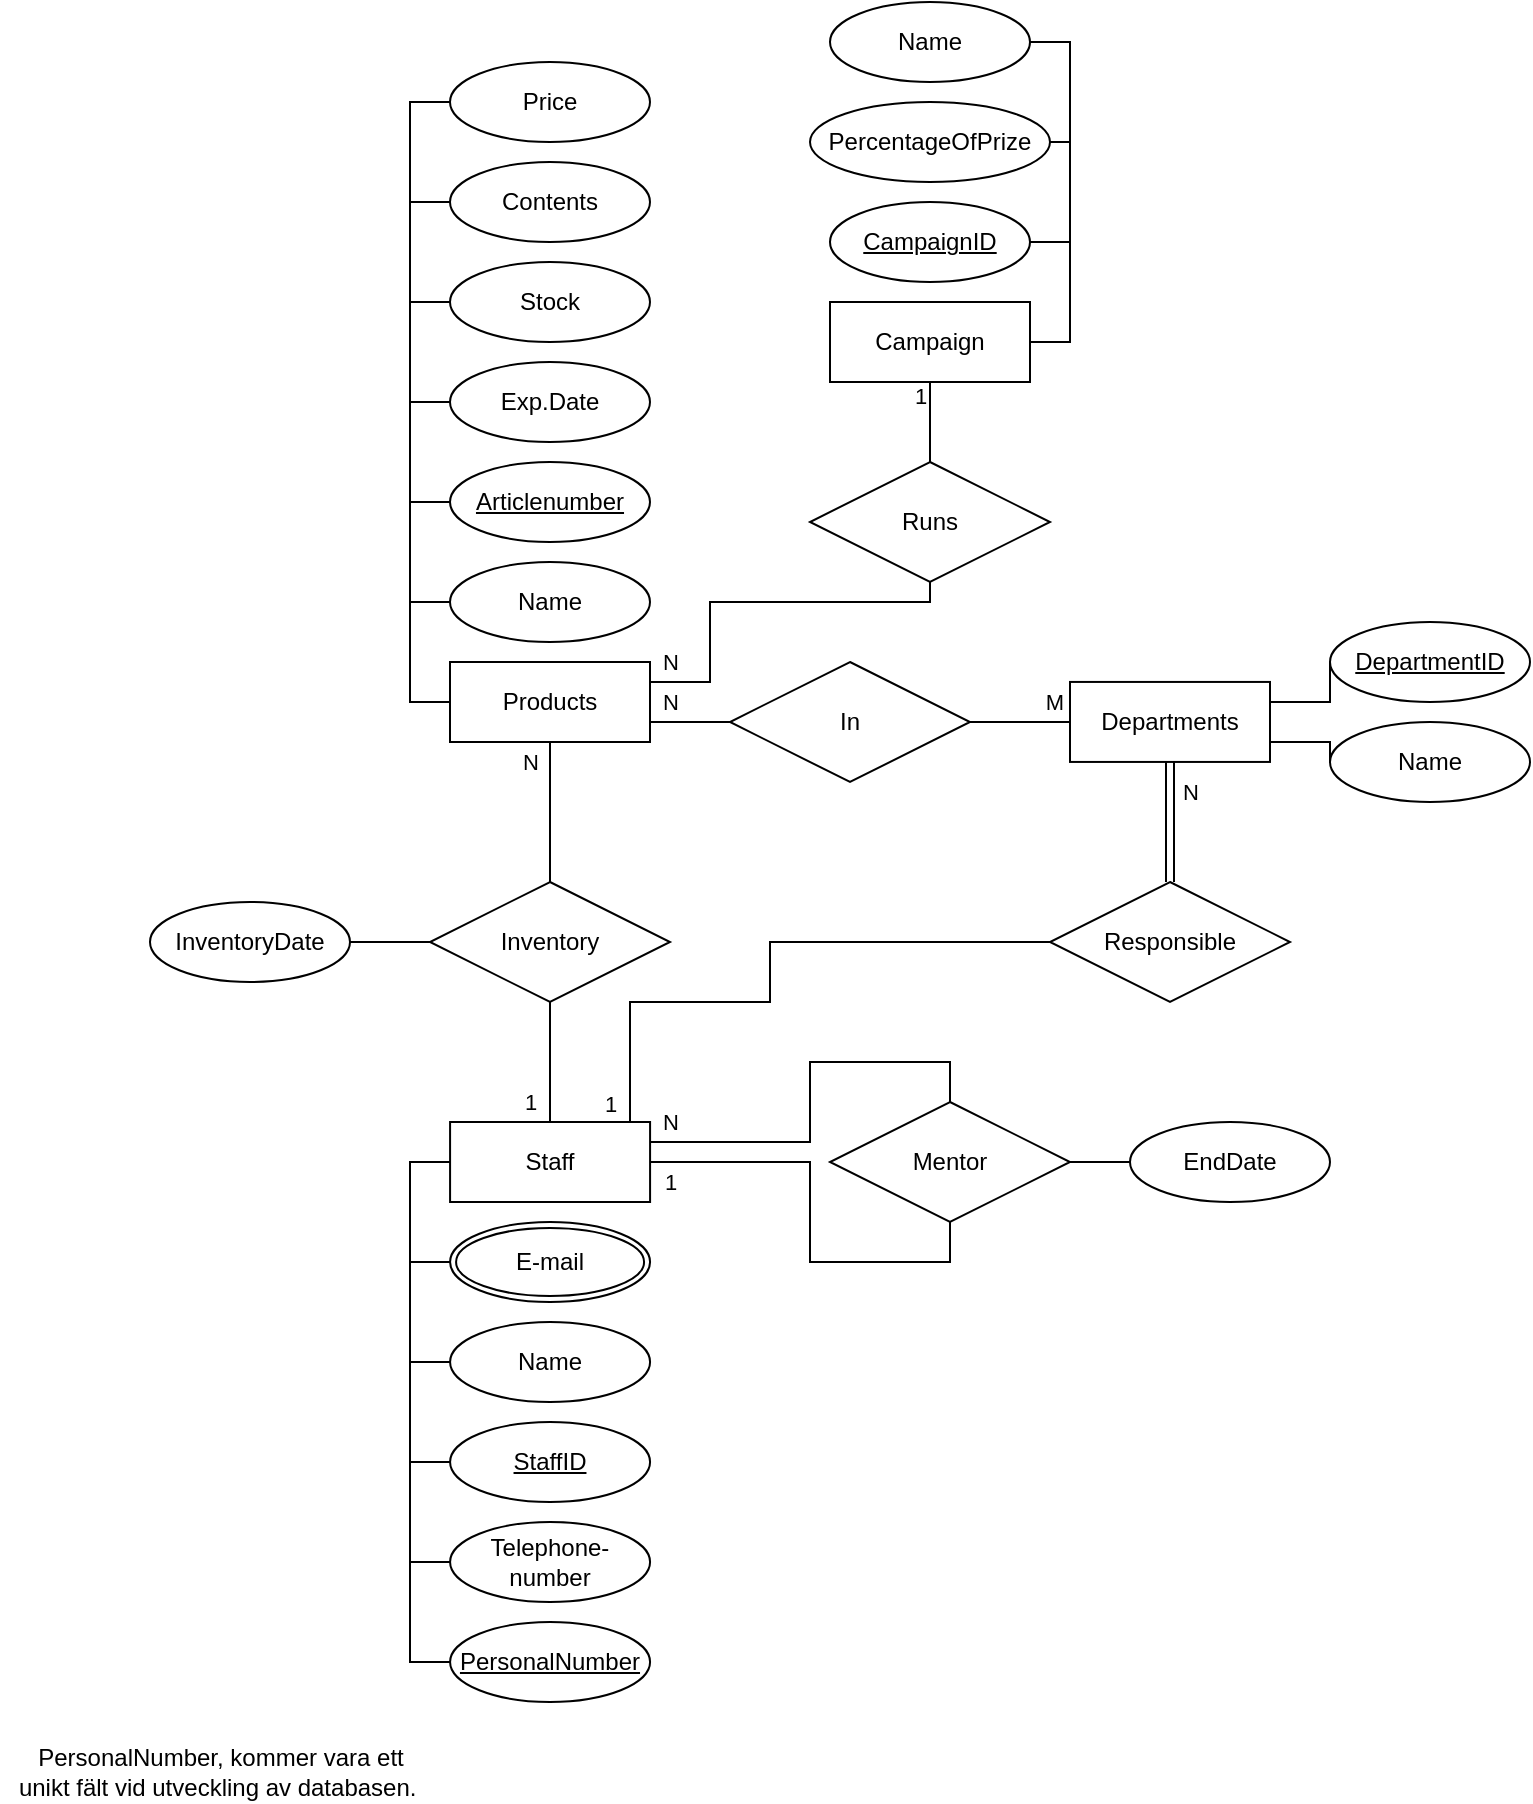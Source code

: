 <mxfile version="15.9.6" type="github">
  <diagram id="bgCsupE-RrFJObJ2OHrQ" name="Page-1">
    <mxGraphModel dx="1890" dy="1726" grid="1" gridSize="10" guides="1" tooltips="1" connect="1" arrows="1" fold="1" page="1" pageScale="1" pageWidth="850" pageHeight="1100" math="0" shadow="0">
      <root>
        <mxCell id="0" />
        <mxCell id="1" parent="0" />
        <mxCell id="_oEQiWgGqk_jcxd5cbi1-2" value="Name" style="ellipse;whiteSpace=wrap;html=1;align=center;" parent="1" vertex="1">
          <mxGeometry x="-509.96" y="-330" width="100" height="40" as="geometry" />
        </mxCell>
        <mxCell id="_oEQiWgGqk_jcxd5cbi1-15" style="edgeStyle=orthogonalEdgeStyle;rounded=0;orthogonalLoop=1;jettySize=auto;html=1;exitX=1;exitY=0.5;exitDx=0;exitDy=0;entryX=0.5;entryY=1;entryDx=0;entryDy=0;endArrow=none;endFill=0;" parent="1" source="_oEQiWgGqk_jcxd5cbi1-3" target="_oEQiWgGqk_jcxd5cbi1-9" edge="1">
          <mxGeometry relative="1" as="geometry">
            <mxPoint x="-240" y="-410" as="sourcePoint" />
            <Array as="points">
              <mxPoint x="-330" y="-410" />
              <mxPoint x="-330" y="-360" />
              <mxPoint x="-260" y="-360" />
            </Array>
          </mxGeometry>
        </mxCell>
        <mxCell id="8ETVgoLnfylcAnB1L1Gz-28" value="1" style="edgeLabel;html=1;align=center;verticalAlign=middle;resizable=0;points=[];" parent="_oEQiWgGqk_jcxd5cbi1-15" vertex="1" connectable="0">
          <mxGeometry x="-0.825" y="1" relative="1" as="geometry">
            <mxPoint x="-9" y="11" as="offset" />
          </mxGeometry>
        </mxCell>
        <mxCell id="_oEQiWgGqk_jcxd5cbi1-24" style="edgeStyle=orthogonalEdgeStyle;rounded=0;orthogonalLoop=1;jettySize=auto;html=1;entryX=0;entryY=0.5;entryDx=0;entryDy=0;endArrow=none;endFill=0;" parent="1" target="_oEQiWgGqk_jcxd5cbi1-5" edge="1">
          <mxGeometry relative="1" as="geometry">
            <mxPoint x="-509.96" y="-410" as="sourcePoint" />
            <Array as="points">
              <mxPoint x="-530" y="-410" />
              <mxPoint x="-530" y="-260" />
            </Array>
          </mxGeometry>
        </mxCell>
        <mxCell id="_oEQiWgGqk_jcxd5cbi1-26" style="edgeStyle=orthogonalEdgeStyle;rounded=0;orthogonalLoop=1;jettySize=auto;html=1;exitX=0;exitY=0.5;exitDx=0;exitDy=0;entryX=0;entryY=0.5;entryDx=0;entryDy=0;endArrow=none;endFill=0;" parent="1" source="_oEQiWgGqk_jcxd5cbi1-3" target="_oEQiWgGqk_jcxd5cbi1-2" edge="1">
          <mxGeometry relative="1" as="geometry">
            <Array as="points">
              <mxPoint x="-530" y="-410" />
              <mxPoint x="-530" y="-310" />
            </Array>
          </mxGeometry>
        </mxCell>
        <mxCell id="_oEQiWgGqk_jcxd5cbi1-33" style="edgeStyle=orthogonalEdgeStyle;rounded=0;orthogonalLoop=1;jettySize=auto;html=1;exitX=0;exitY=0.5;exitDx=0;exitDy=0;entryX=0;entryY=0.5;entryDx=0;entryDy=0;endArrow=none;endFill=0;" parent="1" source="_oEQiWgGqk_jcxd5cbi1-3" target="_oEQiWgGqk_jcxd5cbi1-8" edge="1">
          <mxGeometry relative="1" as="geometry" />
        </mxCell>
        <mxCell id="_oEQiWgGqk_jcxd5cbi1-34" style="edgeStyle=orthogonalEdgeStyle;rounded=0;orthogonalLoop=1;jettySize=auto;html=1;exitX=0;exitY=0.5;exitDx=0;exitDy=0;entryX=0;entryY=0.5;entryDx=0;entryDy=0;endArrow=none;endFill=0;" parent="1" source="_oEQiWgGqk_jcxd5cbi1-3" target="_oEQiWgGqk_jcxd5cbi1-18" edge="1">
          <mxGeometry relative="1" as="geometry">
            <Array as="points">
              <mxPoint x="-530" y="-410" />
              <mxPoint x="-530" y="-210" />
            </Array>
          </mxGeometry>
        </mxCell>
        <mxCell id="_oEQiWgGqk_jcxd5cbi1-3" value="Staff" style="whiteSpace=wrap;html=1;align=center;" parent="1" vertex="1">
          <mxGeometry x="-509.96" y="-430" width="100" height="40" as="geometry" />
        </mxCell>
        <mxCell id="_oEQiWgGqk_jcxd5cbi1-5" value="StaffID" style="ellipse;whiteSpace=wrap;html=1;align=center;fontStyle=4;" parent="1" vertex="1">
          <mxGeometry x="-509.96" y="-280" width="100" height="40" as="geometry" />
        </mxCell>
        <mxCell id="_oEQiWgGqk_jcxd5cbi1-8" value="E-mail" style="ellipse;shape=doubleEllipse;margin=3;whiteSpace=wrap;html=1;align=center;" parent="1" vertex="1">
          <mxGeometry x="-509.96" y="-380" width="100" height="40" as="geometry" />
        </mxCell>
        <mxCell id="_oEQiWgGqk_jcxd5cbi1-16" style="edgeStyle=orthogonalEdgeStyle;rounded=0;orthogonalLoop=1;jettySize=auto;html=1;exitX=0.5;exitY=0;exitDx=0;exitDy=0;endArrow=none;endFill=0;entryX=1;entryY=0.25;entryDx=0;entryDy=0;" parent="1" source="_oEQiWgGqk_jcxd5cbi1-9" target="_oEQiWgGqk_jcxd5cbi1-3" edge="1">
          <mxGeometry relative="1" as="geometry">
            <mxPoint x="-250" y="-430" as="targetPoint" />
            <Array as="points">
              <mxPoint x="-260" y="-460" />
              <mxPoint x="-330" y="-460" />
              <mxPoint x="-330" y="-420" />
            </Array>
          </mxGeometry>
        </mxCell>
        <mxCell id="8ETVgoLnfylcAnB1L1Gz-29" value="N" style="edgeLabel;html=1;align=center;verticalAlign=middle;resizable=0;points=[];" parent="_oEQiWgGqk_jcxd5cbi1-16" vertex="1" connectable="0">
          <mxGeometry x="0.583" y="-1" relative="1" as="geometry">
            <mxPoint x="-34" y="-9" as="offset" />
          </mxGeometry>
        </mxCell>
        <mxCell id="_oEQiWgGqk_jcxd5cbi1-9" value="Mentor" style="shape=rhombus;perimeter=rhombusPerimeter;whiteSpace=wrap;html=1;align=center;" parent="1" vertex="1">
          <mxGeometry x="-320" y="-440" width="120" height="60" as="geometry" />
        </mxCell>
        <mxCell id="_oEQiWgGqk_jcxd5cbi1-18" value="Telephone-number" style="ellipse;whiteSpace=wrap;html=1;align=center;" parent="1" vertex="1">
          <mxGeometry x="-509.96" y="-230" width="100" height="40" as="geometry" />
        </mxCell>
        <mxCell id="8ETVgoLnfylcAnB1L1Gz-4" style="edgeStyle=orthogonalEdgeStyle;rounded=0;orthogonalLoop=1;jettySize=auto;html=1;exitX=0;exitY=0.5;exitDx=0;exitDy=0;entryX=1;entryY=0.5;entryDx=0;entryDy=0;endArrow=none;endFill=0;sourcePerimeterSpacing=8;targetPerimeterSpacing=8;" parent="1" source="8ETVgoLnfylcAnB1L1Gz-2" target="_oEQiWgGqk_jcxd5cbi1-9" edge="1">
          <mxGeometry relative="1" as="geometry">
            <Array as="points">
              <mxPoint x="-140" y="-410" />
              <mxPoint x="-140" y="-410" />
            </Array>
          </mxGeometry>
        </mxCell>
        <mxCell id="8ETVgoLnfylcAnB1L1Gz-2" value="EndDate" style="ellipse;whiteSpace=wrap;html=1;align=center;hachureGap=4;" parent="1" vertex="1">
          <mxGeometry x="-170" y="-430" width="100" height="40" as="geometry" />
        </mxCell>
        <mxCell id="8ETVgoLnfylcAnB1L1Gz-18" style="edgeStyle=orthogonalEdgeStyle;rounded=0;orthogonalLoop=1;jettySize=auto;html=1;exitX=0.5;exitY=1;exitDx=0;exitDy=0;entryX=0.5;entryY=0;entryDx=0;entryDy=0;endArrow=none;endFill=0;sourcePerimeterSpacing=8;targetPerimeterSpacing=8;shape=link;" parent="1" source="8ETVgoLnfylcAnB1L1Gz-5" target="8ETVgoLnfylcAnB1L1Gz-17" edge="1">
          <mxGeometry relative="1" as="geometry" />
        </mxCell>
        <mxCell id="8ETVgoLnfylcAnB1L1Gz-25" value="N" style="edgeLabel;html=1;align=center;verticalAlign=middle;resizable=0;points=[];" parent="8ETVgoLnfylcAnB1L1Gz-18" vertex="1" connectable="0">
          <mxGeometry x="-0.225" relative="1" as="geometry">
            <mxPoint x="10" y="-9" as="offset" />
          </mxGeometry>
        </mxCell>
        <mxCell id="5kQ8F68xBoGLGSHtLpyz-3" style="edgeStyle=orthogonalEdgeStyle;rounded=0;orthogonalLoop=1;jettySize=auto;html=1;exitX=0;exitY=0.5;exitDx=0;exitDy=0;entryX=1;entryY=0.5;entryDx=0;entryDy=0;endArrow=none;endFill=0;" parent="1" source="8ETVgoLnfylcAnB1L1Gz-5" target="5kQ8F68xBoGLGSHtLpyz-1" edge="1">
          <mxGeometry relative="1" as="geometry" />
        </mxCell>
        <mxCell id="5kQ8F68xBoGLGSHtLpyz-4" value="M" style="edgeLabel;html=1;align=center;verticalAlign=middle;resizable=0;points=[];" parent="5kQ8F68xBoGLGSHtLpyz-3" connectable="0" vertex="1">
          <mxGeometry x="-0.743" relative="1" as="geometry">
            <mxPoint x="-2" y="-10" as="offset" />
          </mxGeometry>
        </mxCell>
        <mxCell id="8lgf2EJNuPtvHFVatZT9-4" style="edgeStyle=orthogonalEdgeStyle;rounded=0;orthogonalLoop=1;jettySize=auto;html=1;exitX=1;exitY=0.75;exitDx=0;exitDy=0;entryX=0;entryY=0.5;entryDx=0;entryDy=0;endArrow=none;endFill=0;" edge="1" parent="1" source="8ETVgoLnfylcAnB1L1Gz-5" target="8lgf2EJNuPtvHFVatZT9-2">
          <mxGeometry relative="1" as="geometry" />
        </mxCell>
        <mxCell id="8lgf2EJNuPtvHFVatZT9-5" style="edgeStyle=orthogonalEdgeStyle;rounded=0;orthogonalLoop=1;jettySize=auto;html=1;exitX=1;exitY=0.25;exitDx=0;exitDy=0;entryX=0;entryY=0.5;entryDx=0;entryDy=0;endArrow=none;endFill=0;" edge="1" parent="1" source="8ETVgoLnfylcAnB1L1Gz-5" target="8lgf2EJNuPtvHFVatZT9-1">
          <mxGeometry relative="1" as="geometry" />
        </mxCell>
        <mxCell id="8ETVgoLnfylcAnB1L1Gz-5" value="Departments" style="whiteSpace=wrap;html=1;align=center;hachureGap=4;" parent="1" vertex="1">
          <mxGeometry x="-200" y="-650.03" width="100" height="40" as="geometry" />
        </mxCell>
        <mxCell id="cTiyhm5G_KL6r7Zk5rUr-2" style="edgeStyle=orthogonalEdgeStyle;rounded=0;orthogonalLoop=1;jettySize=auto;html=1;exitX=0;exitY=0.5;exitDx=0;exitDy=0;endArrow=none;endFill=0;entryX=0;entryY=0.5;entryDx=0;entryDy=0;" parent="1" source="cTiyhm5G_KL6r7Zk5rUr-1" target="_oEQiWgGqk_jcxd5cbi1-3" edge="1">
          <mxGeometry relative="1" as="geometry">
            <mxPoint x="-419.96" y="-430" as="targetPoint" />
            <Array as="points">
              <mxPoint x="-530" y="-160" />
              <mxPoint x="-530" y="-410" />
            </Array>
          </mxGeometry>
        </mxCell>
        <mxCell id="cTiyhm5G_KL6r7Zk5rUr-1" value="&lt;u&gt;PersonalNumber&lt;/u&gt;" style="ellipse;whiteSpace=wrap;html=1;align=center;" parent="1" vertex="1">
          <mxGeometry x="-509.96" y="-180" width="100" height="40" as="geometry" />
        </mxCell>
        <mxCell id="8ETVgoLnfylcAnB1L1Gz-13" style="edgeStyle=orthogonalEdgeStyle;rounded=0;orthogonalLoop=1;jettySize=auto;html=1;exitX=0.5;exitY=1;exitDx=0;exitDy=0;endArrow=none;endFill=0;sourcePerimeterSpacing=8;targetPerimeterSpacing=8;entryX=0.5;entryY=0;entryDx=0;entryDy=0;" parent="1" source="8ETVgoLnfylcAnB1L1Gz-11" target="8ETVgoLnfylcAnB1L1Gz-12" edge="1">
          <mxGeometry relative="1" as="geometry">
            <mxPoint x="-430" y="-570" as="targetPoint" />
          </mxGeometry>
        </mxCell>
        <mxCell id="8ETVgoLnfylcAnB1L1Gz-27" value="N" style="edgeLabel;html=1;align=center;verticalAlign=middle;resizable=0;points=[];" parent="8ETVgoLnfylcAnB1L1Gz-13" vertex="1" connectable="0">
          <mxGeometry x="-0.74" relative="1" as="geometry">
            <mxPoint x="-10" y="1" as="offset" />
          </mxGeometry>
        </mxCell>
        <mxCell id="5kQ8F68xBoGLGSHtLpyz-2" value="N" style="edgeStyle=orthogonalEdgeStyle;rounded=0;orthogonalLoop=1;jettySize=auto;html=1;entryX=0;entryY=0.5;entryDx=0;entryDy=0;endArrow=none;endFill=0;exitX=1;exitY=0.5;exitDx=0;exitDy=0;" parent="1" source="8ETVgoLnfylcAnB1L1Gz-11" target="5kQ8F68xBoGLGSHtLpyz-1" edge="1">
          <mxGeometry x="-0.2" y="10" relative="1" as="geometry">
            <mxPoint as="offset" />
            <mxPoint x="-400" y="-640" as="sourcePoint" />
            <Array as="points">
              <mxPoint x="-410" y="-630" />
            </Array>
          </mxGeometry>
        </mxCell>
        <mxCell id="_oEQiWgGqk_jcxd5cbi1-49" style="edgeStyle=orthogonalEdgeStyle;rounded=0;orthogonalLoop=1;jettySize=auto;html=1;exitX=0;exitY=0.5;exitDx=0;exitDy=0;entryX=0;entryY=0.5;entryDx=0;entryDy=0;endArrow=none;endFill=0;" parent="1" source="8ETVgoLnfylcAnB1L1Gz-11" target="_oEQiWgGqk_jcxd5cbi1-36" edge="1">
          <mxGeometry relative="1" as="geometry" />
        </mxCell>
        <mxCell id="8ETVgoLnfylcAnB1L1Gz-11" value="Products" style="whiteSpace=wrap;html=1;align=center;hachureGap=4;" parent="1" vertex="1">
          <mxGeometry x="-510" y="-660" width="100" height="40" as="geometry" />
        </mxCell>
        <mxCell id="8ETVgoLnfylcAnB1L1Gz-14" style="edgeStyle=orthogonalEdgeStyle;rounded=0;orthogonalLoop=1;jettySize=auto;html=1;exitX=0.5;exitY=1;exitDx=0;exitDy=0;entryX=0.5;entryY=0;entryDx=0;entryDy=0;endArrow=none;endFill=0;sourcePerimeterSpacing=8;targetPerimeterSpacing=8;" parent="1" source="8ETVgoLnfylcAnB1L1Gz-12" target="_oEQiWgGqk_jcxd5cbi1-3" edge="1">
          <mxGeometry relative="1" as="geometry">
            <Array as="points">
              <mxPoint x="-460" y="-430" />
            </Array>
          </mxGeometry>
        </mxCell>
        <mxCell id="8ETVgoLnfylcAnB1L1Gz-26" value="1" style="edgeLabel;html=1;align=center;verticalAlign=middle;resizable=0;points=[];" parent="8ETVgoLnfylcAnB1L1Gz-14" vertex="1" connectable="0">
          <mxGeometry x="0.5" relative="1" as="geometry">
            <mxPoint x="-10" y="5" as="offset" />
          </mxGeometry>
        </mxCell>
        <mxCell id="8ETVgoLnfylcAnB1L1Gz-16" style="edgeStyle=orthogonalEdgeStyle;rounded=0;orthogonalLoop=1;jettySize=auto;html=1;exitX=0;exitY=0.5;exitDx=0;exitDy=0;entryX=1;entryY=0.5;entryDx=0;entryDy=0;endArrow=none;endFill=0;sourcePerimeterSpacing=8;targetPerimeterSpacing=8;" parent="1" source="8ETVgoLnfylcAnB1L1Gz-12" target="8ETVgoLnfylcAnB1L1Gz-15" edge="1">
          <mxGeometry relative="1" as="geometry">
            <Array as="points">
              <mxPoint x="-560" y="-520" />
            </Array>
          </mxGeometry>
        </mxCell>
        <mxCell id="8ETVgoLnfylcAnB1L1Gz-12" value="Inventory" style="shape=rhombus;perimeter=rhombusPerimeter;whiteSpace=wrap;html=1;align=center;hachureGap=4;" parent="1" vertex="1">
          <mxGeometry x="-520" y="-550" width="120" height="60" as="geometry" />
        </mxCell>
        <mxCell id="8ETVgoLnfylcAnB1L1Gz-15" value="InventoryDate" style="ellipse;whiteSpace=wrap;html=1;align=center;hachureGap=4;" parent="1" vertex="1">
          <mxGeometry x="-660" y="-540" width="100" height="40" as="geometry" />
        </mxCell>
        <mxCell id="8ETVgoLnfylcAnB1L1Gz-23" style="edgeStyle=orthogonalEdgeStyle;rounded=0;orthogonalLoop=1;jettySize=auto;html=1;exitX=0;exitY=0.5;exitDx=0;exitDy=0;endArrow=none;endFill=0;sourcePerimeterSpacing=8;targetPerimeterSpacing=8;" parent="1" source="8ETVgoLnfylcAnB1L1Gz-17" edge="1">
          <mxGeometry relative="1" as="geometry">
            <mxPoint x="-420" y="-430" as="targetPoint" />
            <Array as="points">
              <mxPoint x="-350" y="-520" />
              <mxPoint x="-350" y="-490" />
              <mxPoint x="-420" y="-490" />
            </Array>
          </mxGeometry>
        </mxCell>
        <mxCell id="8ETVgoLnfylcAnB1L1Gz-24" value="1" style="edgeLabel;html=1;align=center;verticalAlign=middle;resizable=0;points=[];" parent="8ETVgoLnfylcAnB1L1Gz-23" vertex="1" connectable="0">
          <mxGeometry x="0.815" y="2" relative="1" as="geometry">
            <mxPoint x="-12" y="18" as="offset" />
          </mxGeometry>
        </mxCell>
        <mxCell id="8ETVgoLnfylcAnB1L1Gz-17" value="Responsible" style="shape=rhombus;perimeter=rhombusPerimeter;whiteSpace=wrap;html=1;align=center;hachureGap=4;" parent="1" vertex="1">
          <mxGeometry x="-210" y="-550" width="120" height="60" as="geometry" />
        </mxCell>
        <mxCell id="_oEQiWgGqk_jcxd5cbi1-36" value="Name" style="ellipse;whiteSpace=wrap;html=1;align=center;" parent="1" vertex="1">
          <mxGeometry x="-510" y="-710" width="100" height="40" as="geometry" />
        </mxCell>
        <mxCell id="5kQ8F68xBoGLGSHtLpyz-1" value="In" style="shape=rhombus;perimeter=rhombusPerimeter;whiteSpace=wrap;html=1;align=center;" parent="1" vertex="1">
          <mxGeometry x="-370" y="-660" width="120" height="60" as="geometry" />
        </mxCell>
        <mxCell id="_oEQiWgGqk_jcxd5cbi1-52" style="edgeStyle=orthogonalEdgeStyle;rounded=0;orthogonalLoop=1;jettySize=auto;html=1;exitX=0;exitY=0.5;exitDx=0;exitDy=0;entryX=0;entryY=0.5;entryDx=0;entryDy=0;endArrow=none;endFill=0;" parent="1" source="_oEQiWgGqk_jcxd5cbi1-37" target="8ETVgoLnfylcAnB1L1Gz-11" edge="1">
          <mxGeometry relative="1" as="geometry" />
        </mxCell>
        <mxCell id="_oEQiWgGqk_jcxd5cbi1-37" value="Exp.Date" style="ellipse;whiteSpace=wrap;html=1;align=center;" parent="1" vertex="1">
          <mxGeometry x="-510" y="-810" width="100" height="40" as="geometry" />
        </mxCell>
        <mxCell id="_oEQiWgGqk_jcxd5cbi1-50" style="edgeStyle=orthogonalEdgeStyle;rounded=0;orthogonalLoop=1;jettySize=auto;html=1;exitX=0;exitY=0.5;exitDx=0;exitDy=0;endArrow=none;endFill=0;entryX=0;entryY=0.5;entryDx=0;entryDy=0;" parent="1" source="_oEQiWgGqk_jcxd5cbi1-38" target="8ETVgoLnfylcAnB1L1Gz-11" edge="1">
          <mxGeometry relative="1" as="geometry">
            <mxPoint x="-580" y="-640" as="targetPoint" />
          </mxGeometry>
        </mxCell>
        <mxCell id="_oEQiWgGqk_jcxd5cbi1-38" value="Articlenumber" style="ellipse;whiteSpace=wrap;html=1;align=center;fontStyle=4;" parent="1" vertex="1">
          <mxGeometry x="-510" y="-760" width="100" height="40" as="geometry" />
        </mxCell>
        <mxCell id="_oEQiWgGqk_jcxd5cbi1-54" style="edgeStyle=orthogonalEdgeStyle;rounded=0;orthogonalLoop=1;jettySize=auto;html=1;exitX=0;exitY=0.5;exitDx=0;exitDy=0;entryX=0;entryY=0.5;entryDx=0;entryDy=0;endArrow=none;endFill=0;" parent="1" source="_oEQiWgGqk_jcxd5cbi1-39" target="8ETVgoLnfylcAnB1L1Gz-11" edge="1">
          <mxGeometry relative="1" as="geometry" />
        </mxCell>
        <mxCell id="_oEQiWgGqk_jcxd5cbi1-39" value="Stock" style="ellipse;whiteSpace=wrap;html=1;align=center;" parent="1" vertex="1">
          <mxGeometry x="-510" y="-860" width="100" height="40" as="geometry" />
        </mxCell>
        <mxCell id="_oEQiWgGqk_jcxd5cbi1-57" style="edgeStyle=orthogonalEdgeStyle;rounded=0;orthogonalLoop=1;jettySize=auto;html=1;exitX=0;exitY=0.5;exitDx=0;exitDy=0;entryX=0;entryY=0.5;entryDx=0;entryDy=0;endArrow=none;endFill=0;" parent="1" source="_oEQiWgGqk_jcxd5cbi1-40" target="8ETVgoLnfylcAnB1L1Gz-11" edge="1">
          <mxGeometry relative="1" as="geometry" />
        </mxCell>
        <mxCell id="_oEQiWgGqk_jcxd5cbi1-40" value="Price" style="ellipse;whiteSpace=wrap;html=1;align=center;" parent="1" vertex="1">
          <mxGeometry x="-510" y="-960" width="100" height="40" as="geometry" />
        </mxCell>
        <mxCell id="_oEQiWgGqk_jcxd5cbi1-56" style="edgeStyle=orthogonalEdgeStyle;rounded=0;orthogonalLoop=1;jettySize=auto;html=1;exitX=0;exitY=0.5;exitDx=0;exitDy=0;entryX=0;entryY=0.5;entryDx=0;entryDy=0;endArrow=none;endFill=0;" parent="1" source="_oEQiWgGqk_jcxd5cbi1-47" target="8ETVgoLnfylcAnB1L1Gz-11" edge="1">
          <mxGeometry relative="1" as="geometry" />
        </mxCell>
        <mxCell id="_oEQiWgGqk_jcxd5cbi1-47" value="Contents" style="ellipse;whiteSpace=wrap;html=1;align=center;" parent="1" vertex="1">
          <mxGeometry x="-510" y="-910" width="100" height="40" as="geometry" />
        </mxCell>
        <mxCell id="8ETVgoLnfylcAnB1L1Gz-37" style="edgeStyle=orthogonalEdgeStyle;rounded=0;orthogonalLoop=1;jettySize=auto;html=1;exitX=1;exitY=0.5;exitDx=0;exitDy=0;entryX=1;entryY=0.5;entryDx=0;entryDy=0;endArrow=none;endFill=0;sourcePerimeterSpacing=8;targetPerimeterSpacing=8;" parent="1" source="8ETVgoLnfylcAnB1L1Gz-46" target="8ETVgoLnfylcAnB1L1Gz-35" edge="1">
          <mxGeometry relative="1" as="geometry">
            <mxPoint x="-300" y="-920" as="sourcePoint" />
            <Array as="points">
              <mxPoint x="-200" y="-870" />
              <mxPoint x="-200" y="-820" />
            </Array>
          </mxGeometry>
        </mxCell>
        <mxCell id="8ETVgoLnfylcAnB1L1Gz-39" value="N" style="edgeStyle=orthogonalEdgeStyle;rounded=0;orthogonalLoop=1;jettySize=auto;html=1;exitX=0.5;exitY=1;exitDx=0;exitDy=0;entryX=1;entryY=0.25;entryDx=0;entryDy=0;endArrow=none;endFill=0;targetPerimeterSpacing=8;startArrow=none;" parent="1" source="8ETVgoLnfylcAnB1L1Gz-42" target="8ETVgoLnfylcAnB1L1Gz-11" edge="1">
          <mxGeometry x="0.895" y="-10" relative="1" as="geometry">
            <mxPoint as="offset" />
            <Array as="points">
              <mxPoint x="-270" y="-690" />
              <mxPoint x="-380" y="-690" />
              <mxPoint x="-380" y="-650" />
            </Array>
          </mxGeometry>
        </mxCell>
        <mxCell id="8ETVgoLnfylcAnB1L1Gz-48" style="edgeStyle=orthogonalEdgeStyle;rounded=0;orthogonalLoop=1;jettySize=auto;html=1;exitX=1;exitY=0.5;exitDx=0;exitDy=0;entryX=1;entryY=0.5;entryDx=0;entryDy=0;endArrow=none;endFill=0;sourcePerimeterSpacing=8;targetPerimeterSpacing=8;" parent="1" source="8ETVgoLnfylcAnB1L1Gz-35" target="8ETVgoLnfylcAnB1L1Gz-47" edge="1">
          <mxGeometry relative="1" as="geometry">
            <Array as="points">
              <mxPoint x="-200" y="-820" />
              <mxPoint x="-200" y="-970" />
            </Array>
          </mxGeometry>
        </mxCell>
        <mxCell id="8ETVgoLnfylcAnB1L1Gz-35" value="Campaign" style="whiteSpace=wrap;html=1;align=center;hachureGap=4;" parent="1" vertex="1">
          <mxGeometry x="-320" y="-840" width="100" height="40" as="geometry" />
        </mxCell>
        <mxCell id="8ETVgoLnfylcAnB1L1Gz-38" style="edgeStyle=orthogonalEdgeStyle;rounded=0;orthogonalLoop=1;jettySize=auto;html=1;exitX=1;exitY=0.5;exitDx=0;exitDy=0;entryX=1;entryY=0.5;entryDx=0;entryDy=0;endArrow=none;endFill=0;sourcePerimeterSpacing=8;targetPerimeterSpacing=8;" parent="1" source="8ETVgoLnfylcAnB1L1Gz-36" target="8ETVgoLnfylcAnB1L1Gz-35" edge="1">
          <mxGeometry relative="1" as="geometry">
            <Array as="points">
              <mxPoint x="-200" y="-920" />
              <mxPoint x="-200" y="-820" />
            </Array>
          </mxGeometry>
        </mxCell>
        <mxCell id="8ETVgoLnfylcAnB1L1Gz-36" value="PercentageOfPrize" style="ellipse;whiteSpace=wrap;html=1;align=center;hachureGap=4;" parent="1" vertex="1">
          <mxGeometry x="-330" y="-940" width="120" height="40" as="geometry" />
        </mxCell>
        <mxCell id="8ETVgoLnfylcAnB1L1Gz-42" value="Runs" style="shape=rhombus;perimeter=rhombusPerimeter;whiteSpace=wrap;html=1;align=center;hachureGap=4;" parent="1" vertex="1">
          <mxGeometry x="-330" y="-760" width="120" height="60" as="geometry" />
        </mxCell>
        <mxCell id="8ETVgoLnfylcAnB1L1Gz-43" value="" style="edgeStyle=orthogonalEdgeStyle;rounded=0;orthogonalLoop=1;jettySize=auto;html=1;exitX=0.5;exitY=1;exitDx=0;exitDy=0;entryX=0.5;entryY=0;entryDx=0;entryDy=0;endArrow=none;endFill=0;sourcePerimeterSpacing=8;" parent="1" source="8ETVgoLnfylcAnB1L1Gz-35" target="8ETVgoLnfylcAnB1L1Gz-42" edge="1">
          <mxGeometry x="0.826" relative="1" as="geometry">
            <mxPoint x="-305" y="-800" as="sourcePoint" />
            <mxPoint x="-395" y="-660" as="targetPoint" />
            <mxPoint y="-1" as="offset" />
          </mxGeometry>
        </mxCell>
        <mxCell id="8ETVgoLnfylcAnB1L1Gz-44" value="1" style="edgeLabel;html=1;align=center;verticalAlign=middle;resizable=0;points=[];" parent="8ETVgoLnfylcAnB1L1Gz-43" vertex="1" connectable="0">
          <mxGeometry x="-0.84" y="-3" relative="1" as="geometry">
            <mxPoint x="-2" y="4" as="offset" />
          </mxGeometry>
        </mxCell>
        <mxCell id="8ETVgoLnfylcAnB1L1Gz-46" value="CampaignID" style="ellipse;whiteSpace=wrap;html=1;align=center;fontStyle=4;hachureGap=4;" parent="1" vertex="1">
          <mxGeometry x="-320" y="-890" width="100" height="40" as="geometry" />
        </mxCell>
        <mxCell id="8ETVgoLnfylcAnB1L1Gz-47" value="Name" style="ellipse;whiteSpace=wrap;html=1;align=center;hachureGap=4;" parent="1" vertex="1">
          <mxGeometry x="-320" y="-990" width="100" height="40" as="geometry" />
        </mxCell>
        <mxCell id="8ETVgoLnfylcAnB1L1Gz-49" value="PersonalNumber, kommer vara ett&lt;br&gt;unikt fält vid utveckling av databasen.&amp;nbsp;" style="text;html=1;align=center;verticalAlign=middle;resizable=0;points=[];autosize=1;strokeColor=none;fillColor=none;hachureGap=4;" parent="1" vertex="1">
          <mxGeometry x="-735" y="-120" width="220" height="30" as="geometry" />
        </mxCell>
        <mxCell id="8lgf2EJNuPtvHFVatZT9-1" value="DepartmentID" style="ellipse;whiteSpace=wrap;html=1;align=center;fontStyle=4;" vertex="1" parent="1">
          <mxGeometry x="-70" y="-680" width="100" height="40" as="geometry" />
        </mxCell>
        <mxCell id="8lgf2EJNuPtvHFVatZT9-2" value="Name" style="ellipse;whiteSpace=wrap;html=1;align=center;" vertex="1" parent="1">
          <mxGeometry x="-70" y="-630" width="100" height="40" as="geometry" />
        </mxCell>
      </root>
    </mxGraphModel>
  </diagram>
</mxfile>
